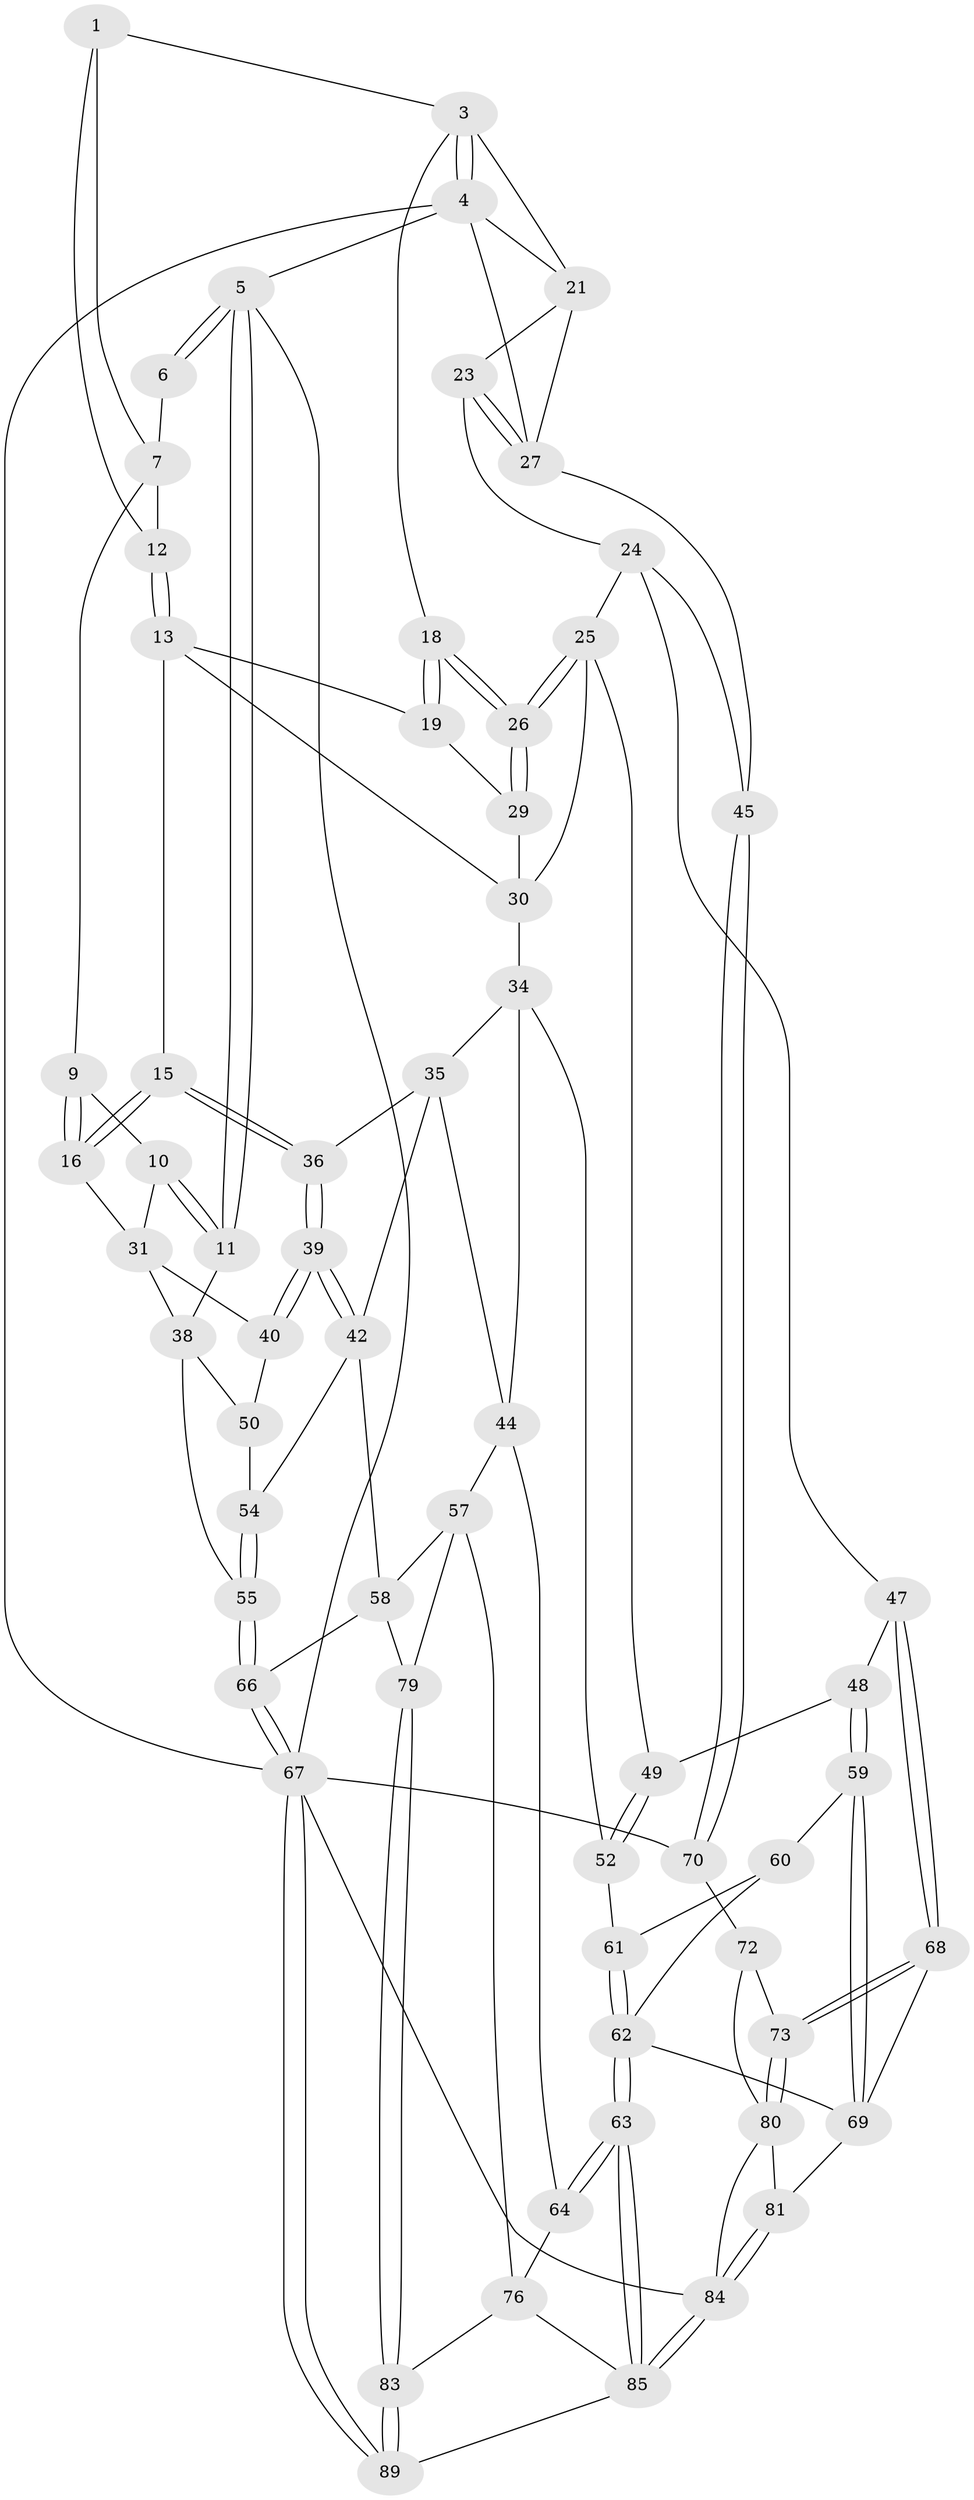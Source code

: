 // Generated by graph-tools (version 1.1) at 2025/24/03/03/25 07:24:38]
// undirected, 63 vertices, 143 edges
graph export_dot {
graph [start="1"]
  node [color=gray90,style=filled];
  1 [pos="+0.27820520027487927+0",super="+2"];
  3 [pos="+0.7857083377092952+0",super="+17"];
  4 [pos="+1+0",super="+20"];
  5 [pos="+0+0"];
  6 [pos="+0.08621532847258918+0"];
  7 [pos="+0.1772619466806157+0.07798551590173658",super="+8"];
  9 [pos="+0.13688824069643618+0.15273583399487553"];
  10 [pos="+0+0.04358376206631518"];
  11 [pos="+0+0"];
  12 [pos="+0.46292141303740003+0"];
  13 [pos="+0.3894048100028412+0.20392056814475518",super="+14"];
  15 [pos="+0.2639234535920143+0.29460905543598154"];
  16 [pos="+0.255390104192162+0.292808921892376"];
  18 [pos="+0.6585665396121629+0.32207089150145685"];
  19 [pos="+0.5466213286717009+0.28243196651106595"];
  21 [pos="+0.8443509356041188+0.19449228761081214",super="+22"];
  23 [pos="+0.8406975858489749+0.44499301703443905"];
  24 [pos="+0.6997001691710243+0.43295506363668107",super="+46"];
  25 [pos="+0.6751229065652591+0.42068450482480485",super="+32"];
  26 [pos="+0.6650706472828924+0.37347184836433894"];
  27 [pos="+1+0.5287008850155727",super="+28"];
  29 [pos="+0.4568141959443698+0.38567324059900976"];
  30 [pos="+0.42492040558759303+0.4001360245538909",super="+33"];
  31 [pos="+0.11998460399126244+0.36696288595732185",super="+37"];
  34 [pos="+0.4253856408896287+0.5206787192829087",super="+43"];
  35 [pos="+0.3720744291236288+0.5138522793110969",super="+41"];
  36 [pos="+0.2711898233804666+0.3672606016531941"];
  38 [pos="+0+0.4960180702392805",super="+51"];
  39 [pos="+0.22069651651461591+0.5807174217479777"];
  40 [pos="+0.1319323824031209+0.5391700767648383"];
  42 [pos="+0.23711084390696902+0.6079945908290876",super="+53"];
  44 [pos="+0.3250192043830632+0.6813193154065601",super="+56"];
  45 [pos="+1+0.5925303957157214"];
  47 [pos="+0.732297446475016+0.7039884573380166"];
  48 [pos="+0.5712470049434748+0.6203152063957249"];
  49 [pos="+0.5511396299066824+0.5692360379761578"];
  50 [pos="+0.05532361462836368+0.6166125997255995"];
  52 [pos="+0.38573073900656574+0.6855830797468501"];
  54 [pos="+0.09140037709398943+0.6769802759419165"];
  55 [pos="+0+0.8835610697896571"];
  57 [pos="+0.2808190381965752+0.7792549777914851",super="+77"];
  58 [pos="+0.1486918843699604+0.7674788691001406",super="+65"];
  59 [pos="+0.5427443508474927+0.7483915651823566"];
  60 [pos="+0.5427104021934037+0.7484451191455214"];
  61 [pos="+0.39078836047806775+0.6910268879757058"];
  62 [pos="+0.4533623502070572+0.8287872253097152",super="+74"];
  63 [pos="+0.42948830457395837+0.8544809229647902"];
  64 [pos="+0.40443544881580096+0.8429211943389919"];
  66 [pos="+0+0.9693194399849698"];
  67 [pos="+0+1",super="+78"];
  68 [pos="+0.7365830189281677+0.7518110697963739"];
  69 [pos="+0.7027298980532157+0.7703384849552997",super="+75"];
  70 [pos="+1+0.708674866180499",super="+71"];
  72 [pos="+0.849494656705417+0.8126346596581777",super="+87"];
  73 [pos="+0.7977556641287529+0.8116903927527963"];
  76 [pos="+0.2896101834159633+0.8454559926203749",super="+82"];
  79 [pos="+0.1573304332358164+0.8495463530548168"];
  80 [pos="+0.7799732470415289+0.8513353293089918",super="+88"];
  81 [pos="+0.6256456243225912+0.9649371525100151"];
  83 [pos="+0.16704579702562275+0.8652833320483537"];
  84 [pos="+0.5817246995338586+1",super="+90"];
  85 [pos="+0.4033473915681537+1",super="+86"];
  89 [pos="+0.03995592190699671+1"];
  1 -- 7;
  1 -- 3;
  1 -- 12;
  3 -- 4;
  3 -- 4;
  3 -- 18;
  3 -- 21;
  4 -- 5;
  4 -- 67;
  4 -- 21;
  4 -- 27;
  5 -- 6;
  5 -- 6;
  5 -- 11;
  5 -- 11;
  5 -- 67;
  6 -- 7;
  7 -- 9;
  7 -- 12;
  9 -- 10;
  9 -- 16;
  9 -- 16;
  10 -- 11;
  10 -- 11;
  10 -- 31;
  11 -- 38;
  12 -- 13;
  12 -- 13;
  13 -- 19;
  13 -- 30;
  13 -- 15;
  15 -- 16;
  15 -- 16;
  15 -- 36;
  15 -- 36;
  16 -- 31;
  18 -- 19;
  18 -- 19;
  18 -- 26;
  18 -- 26;
  19 -- 29;
  21 -- 27;
  21 -- 23;
  23 -- 24;
  23 -- 27;
  23 -- 27;
  24 -- 25;
  24 -- 45;
  24 -- 47;
  25 -- 26;
  25 -- 26;
  25 -- 49;
  25 -- 30;
  26 -- 29;
  26 -- 29;
  27 -- 45;
  29 -- 30;
  30 -- 34;
  31 -- 40;
  31 -- 38;
  34 -- 35;
  34 -- 44;
  34 -- 52;
  35 -- 36;
  35 -- 42;
  35 -- 44;
  36 -- 39;
  36 -- 39;
  38 -- 50;
  38 -- 55;
  39 -- 40;
  39 -- 40;
  39 -- 42;
  39 -- 42;
  40 -- 50;
  42 -- 58;
  42 -- 54;
  44 -- 64;
  44 -- 57;
  45 -- 70;
  45 -- 70;
  47 -- 48;
  47 -- 68;
  47 -- 68;
  48 -- 49;
  48 -- 59;
  48 -- 59;
  49 -- 52;
  49 -- 52;
  50 -- 54;
  52 -- 61;
  54 -- 55;
  54 -- 55;
  55 -- 66;
  55 -- 66;
  57 -- 58;
  57 -- 76;
  57 -- 79;
  58 -- 66;
  58 -- 79;
  59 -- 60;
  59 -- 69;
  59 -- 69;
  60 -- 61;
  60 -- 62;
  61 -- 62;
  61 -- 62;
  62 -- 63;
  62 -- 63;
  62 -- 69;
  63 -- 64;
  63 -- 64;
  63 -- 85;
  63 -- 85;
  64 -- 76;
  66 -- 67;
  66 -- 67;
  67 -- 89;
  67 -- 89;
  67 -- 70;
  67 -- 84;
  68 -- 69;
  68 -- 73;
  68 -- 73;
  69 -- 81;
  70 -- 72 [weight=2];
  72 -- 73;
  72 -- 80;
  73 -- 80;
  73 -- 80;
  76 -- 83;
  76 -- 85;
  79 -- 83;
  79 -- 83;
  80 -- 81;
  80 -- 84;
  81 -- 84;
  81 -- 84;
  83 -- 89;
  83 -- 89;
  84 -- 85;
  84 -- 85;
  85 -- 89;
}
